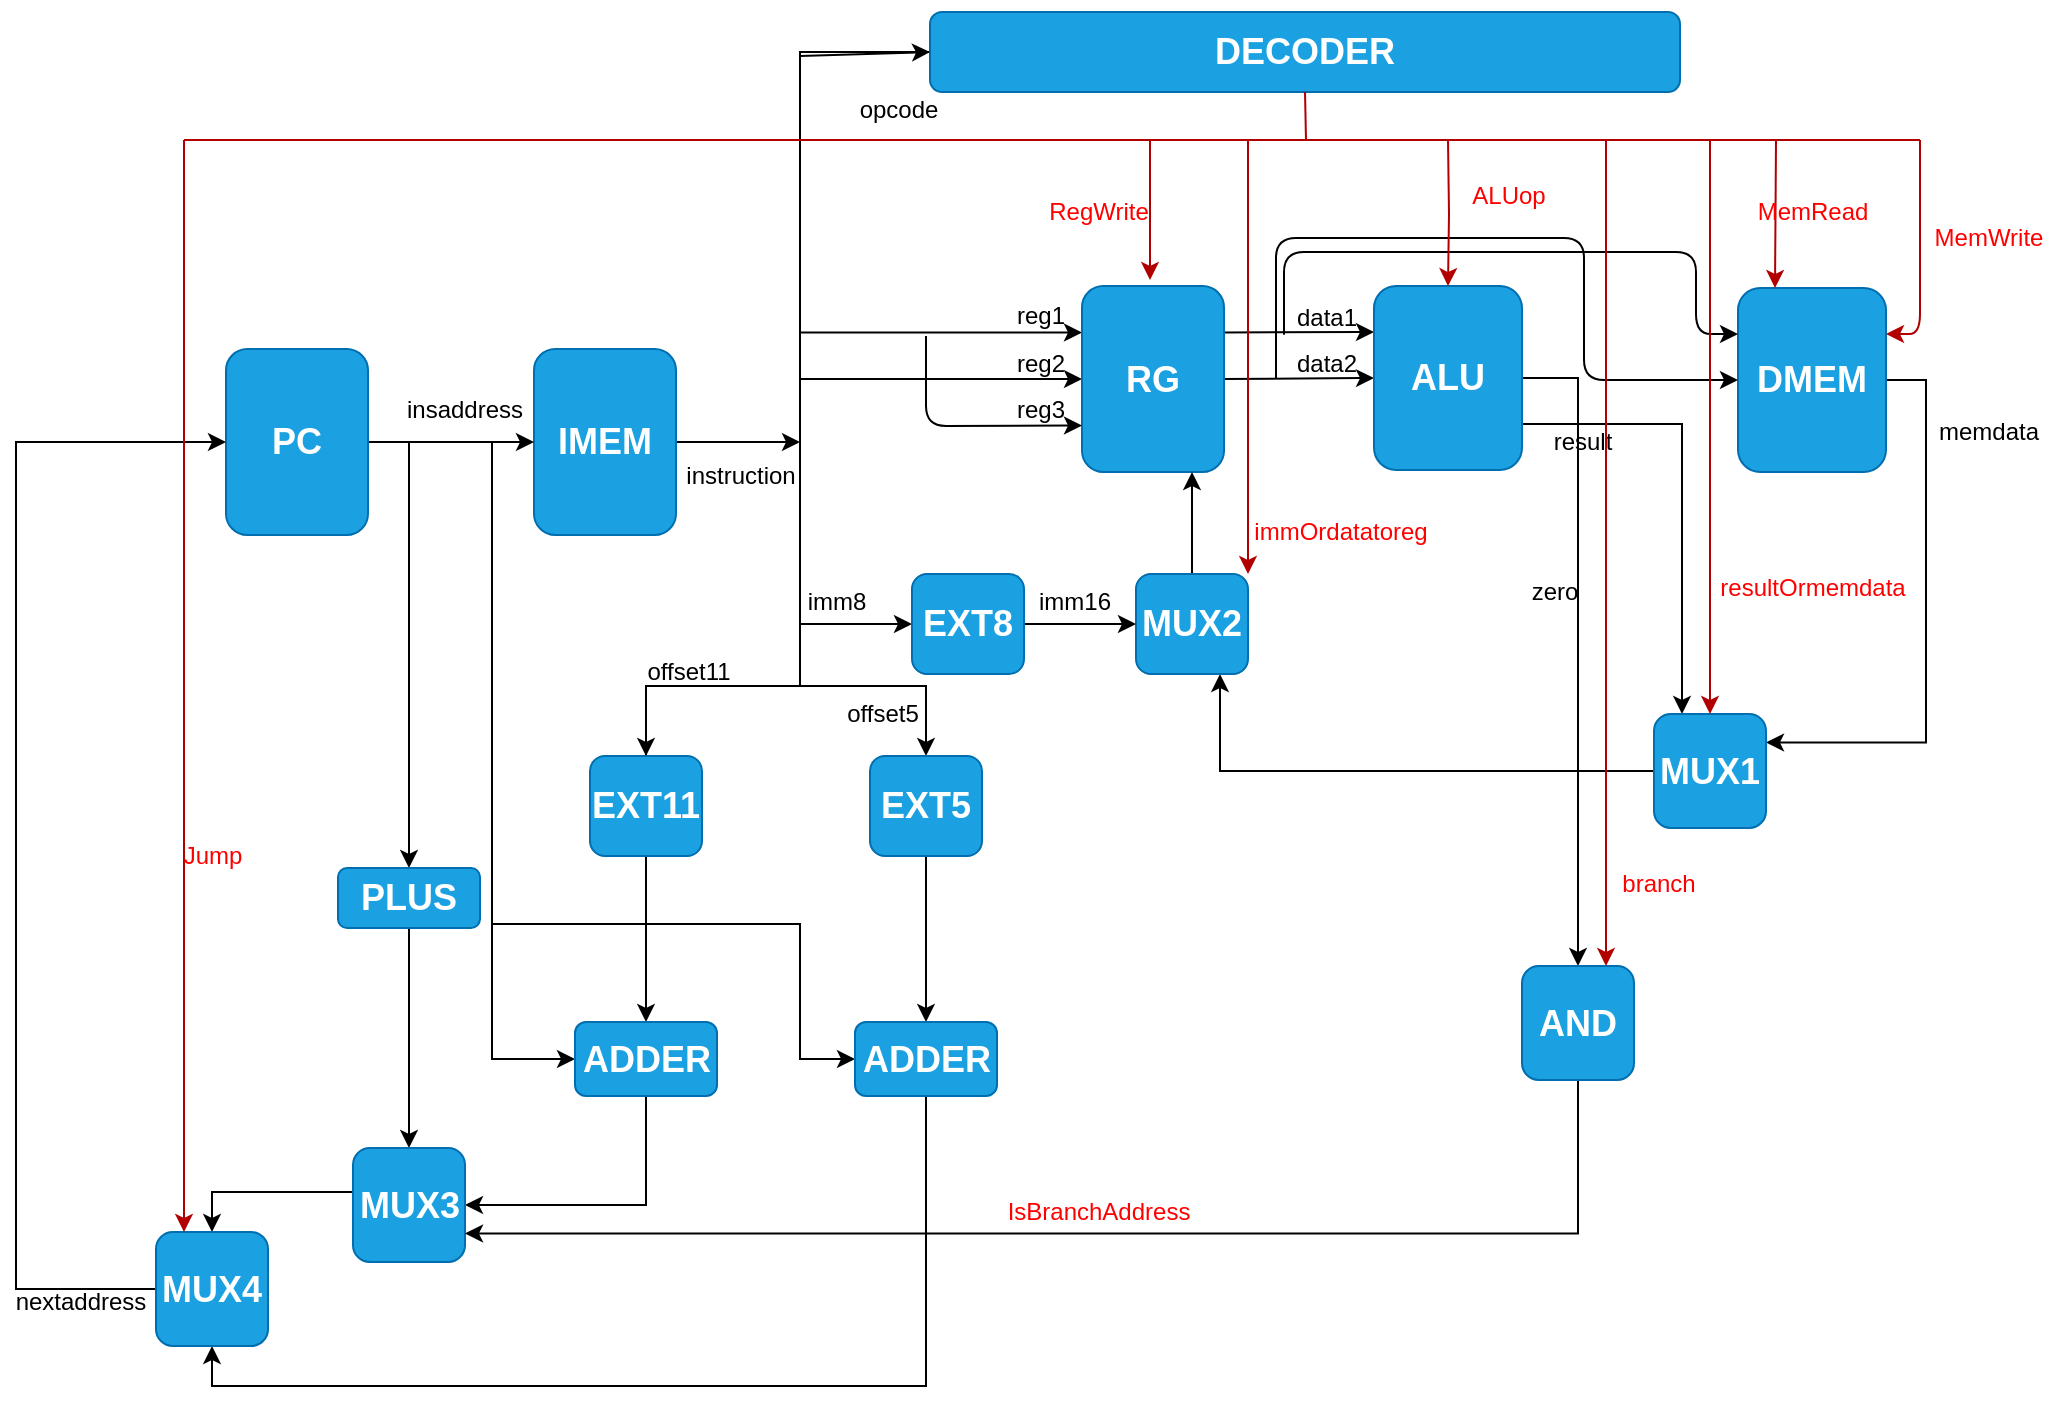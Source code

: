 <mxfile version="13.0.8" type="github"><diagram id="w9j4Qrmi3GFXLUWO1Cnn" name="Page-1"><mxGraphModel dx="1066" dy="548" grid="0" gridSize="7" guides="1" tooltips="1" connect="1" arrows="1" fold="1" page="1" pageScale="1" pageWidth="1654" pageHeight="2336" math="0" shadow="0"><root><mxCell id="0"/><mxCell id="1" parent="0"/><mxCell id="-mLP1lpM_K6Z4dACsgI3-29" style="edgeStyle=orthogonalEdgeStyle;rounded=0;orthogonalLoop=1;jettySize=auto;html=1;exitX=0;exitY=0.5;exitDx=0;exitDy=0;entryX=0;entryY=0.5;entryDx=0;entryDy=0;fontColor=#000000;" parent="1" source="-mLP1lpM_K6Z4dACsgI3-1" target="-mLP1lpM_K6Z4dACsgI3-4" edge="1"><mxGeometry relative="1" as="geometry"><Array as="points"><mxPoint x="644" y="40"/><mxPoint x="644" y="204"/></Array></mxGeometry></mxCell><mxCell id="-mLP1lpM_K6Z4dACsgI3-30" style="edgeStyle=orthogonalEdgeStyle;rounded=0;orthogonalLoop=1;jettySize=auto;html=1;exitX=0;exitY=0.5;exitDx=0;exitDy=0;entryX=0;entryY=0.25;entryDx=0;entryDy=0;fontColor=#000000;" parent="1" source="-mLP1lpM_K6Z4dACsgI3-1" target="-mLP1lpM_K6Z4dACsgI3-4" edge="1"><mxGeometry relative="1" as="geometry"><Array as="points"><mxPoint x="644" y="40"/><mxPoint x="644" y="180"/></Array></mxGeometry></mxCell><mxCell id="-mLP1lpM_K6Z4dACsgI3-48" style="edgeStyle=orthogonalEdgeStyle;rounded=0;orthogonalLoop=1;jettySize=auto;html=1;exitX=0;exitY=0.5;exitDx=0;exitDy=0;entryX=0;entryY=0.5;entryDx=0;entryDy=0;fontColor=#000000;" parent="1" source="-mLP1lpM_K6Z4dACsgI3-1" target="-mLP1lpM_K6Z4dACsgI3-47" edge="1"><mxGeometry relative="1" as="geometry"><Array as="points"><mxPoint x="644" y="40"/><mxPoint x="644" y="326"/></Array></mxGeometry></mxCell><mxCell id="-mLP1lpM_K6Z4dACsgI3-53" style="edgeStyle=orthogonalEdgeStyle;rounded=0;orthogonalLoop=1;jettySize=auto;html=1;exitX=0;exitY=0.5;exitDx=0;exitDy=0;entryX=0.5;entryY=0;entryDx=0;entryDy=0;fontColor=#000000;" parent="1" source="-mLP1lpM_K6Z4dACsgI3-1" target="-mLP1lpM_K6Z4dACsgI3-51" edge="1"><mxGeometry relative="1" as="geometry"><Array as="points"><mxPoint x="644" y="40"/><mxPoint x="644" y="357"/><mxPoint x="707" y="357"/></Array></mxGeometry></mxCell><mxCell id="-mLP1lpM_K6Z4dACsgI3-54" style="edgeStyle=orthogonalEdgeStyle;rounded=0;orthogonalLoop=1;jettySize=auto;html=1;exitX=0;exitY=0.5;exitDx=0;exitDy=0;entryX=0;entryY=0.5;entryDx=0;entryDy=0;fontColor=#000000;" parent="1" source="-mLP1lpM_K6Z4dACsgI3-1" target="-mLP1lpM_K6Z4dACsgI3-52" edge="1"><mxGeometry relative="1" as="geometry"><Array as="points"><mxPoint x="644" y="40"/><mxPoint x="644" y="357"/><mxPoint x="567" y="357"/><mxPoint x="567" y="417"/></Array></mxGeometry></mxCell><mxCell id="-mLP1lpM_K6Z4dACsgI3-1" value="&lt;h2&gt;DECODER&lt;/h2&gt;" style="rounded=1;whiteSpace=wrap;html=1;fillColor=#1ba1e2;strokeColor=#006EAF;fontColor=#ffffff;" parent="1" vertex="1"><mxGeometry x="709" y="20" width="375" height="40" as="geometry"/></mxCell><mxCell id="-mLP1lpM_K6Z4dACsgI3-24" style="edgeStyle=none;rounded=0;orthogonalLoop=1;jettySize=auto;html=1;exitX=1;exitY=0.25;exitDx=0;exitDy=0;entryX=0;entryY=0.25;entryDx=0;entryDy=0;fontColor=#000000;" parent="1" source="-mLP1lpM_K6Z4dACsgI3-4" target="-mLP1lpM_K6Z4dACsgI3-22" edge="1"><mxGeometry relative="1" as="geometry"/></mxCell><mxCell id="-mLP1lpM_K6Z4dACsgI3-25" style="edgeStyle=none;rounded=0;orthogonalLoop=1;jettySize=auto;html=1;exitX=1;exitY=0.5;exitDx=0;exitDy=0;entryX=0;entryY=0.5;entryDx=0;entryDy=0;fontColor=#000000;" parent="1" source="-mLP1lpM_K6Z4dACsgI3-4" target="-mLP1lpM_K6Z4dACsgI3-22" edge="1"><mxGeometry relative="1" as="geometry"/></mxCell><mxCell id="-mLP1lpM_K6Z4dACsgI3-4" value="&lt;h2&gt;&lt;b&gt;RG&lt;/b&gt;&lt;/h2&gt;" style="rounded=1;whiteSpace=wrap;html=1;fillColor=#1ba1e2;strokeColor=#006EAF;fontColor=#ffffff;" parent="1" vertex="1"><mxGeometry x="785" y="157" width="71" height="93" as="geometry"/></mxCell><mxCell id="-mLP1lpM_K6Z4dACsgI3-11" value="&lt;font color=&quot;#000000&quot;&gt;reg1&lt;/font&gt;" style="text;html=1;align=center;verticalAlign=middle;resizable=0;points=[];autosize=1;fontColor=#ffffff;" parent="1" vertex="1"><mxGeometry x="747" y="163" width="34" height="18" as="geometry"/></mxCell><mxCell id="-mLP1lpM_K6Z4dACsgI3-12" value="reg2" style="text;html=1;align=center;verticalAlign=middle;resizable=0;points=[];autosize=1;fontColor=#000000;" parent="1" vertex="1"><mxGeometry x="747" y="187" width="34" height="18" as="geometry"/></mxCell><mxCell id="-mLP1lpM_K6Z4dACsgI3-19" value="reg3" style="text;html=1;align=center;verticalAlign=middle;resizable=0;points=[];autosize=1;fontColor=#000000;" parent="1" vertex="1"><mxGeometry x="747" y="210" width="34" height="18" as="geometry"/></mxCell><mxCell id="-mLP1lpM_K6Z4dACsgI3-40" style="edgeStyle=orthogonalEdgeStyle;rounded=0;orthogonalLoop=1;jettySize=auto;html=1;exitX=1;exitY=0.75;exitDx=0;exitDy=0;entryX=0.25;entryY=0;entryDx=0;entryDy=0;fontColor=#000000;" parent="1" source="-mLP1lpM_K6Z4dACsgI3-22" target="-mLP1lpM_K6Z4dACsgI3-37" edge="1"><mxGeometry relative="1" as="geometry"/></mxCell><mxCell id="-mLP1lpM_K6Z4dACsgI3-113" style="edgeStyle=orthogonalEdgeStyle;rounded=0;orthogonalLoop=1;jettySize=auto;html=1;exitX=1;exitY=0.5;exitDx=0;exitDy=0;entryX=0.5;entryY=0;entryDx=0;entryDy=0;fontColor=#FF0000;" parent="1" source="-mLP1lpM_K6Z4dACsgI3-22" target="-mLP1lpM_K6Z4dACsgI3-112" edge="1"><mxGeometry relative="1" as="geometry"/></mxCell><mxCell id="-mLP1lpM_K6Z4dACsgI3-22" value="&lt;h2&gt;ALU&lt;/h2&gt;" style="rounded=1;whiteSpace=wrap;html=1;fillColor=#1ba1e2;strokeColor=#006EAF;fontColor=#ffffff;" parent="1" vertex="1"><mxGeometry x="931" y="157" width="74" height="92" as="geometry"/></mxCell><mxCell id="-mLP1lpM_K6Z4dACsgI3-26" value="data1" style="text;html=1;align=center;verticalAlign=middle;resizable=0;points=[];autosize=1;fontColor=#000000;" parent="1" vertex="1"><mxGeometry x="887" y="164" width="40" height="18" as="geometry"/></mxCell><mxCell id="-mLP1lpM_K6Z4dACsgI3-27" value="data2" style="text;html=1;align=center;verticalAlign=middle;resizable=0;points=[];autosize=1;fontColor=#000000;" parent="1" vertex="1"><mxGeometry x="887" y="187" width="40" height="18" as="geometry"/></mxCell><mxCell id="-mLP1lpM_K6Z4dACsgI3-42" style="edgeStyle=orthogonalEdgeStyle;rounded=0;orthogonalLoop=1;jettySize=auto;html=1;exitX=1;exitY=0.5;exitDx=0;exitDy=0;entryX=1;entryY=0.25;entryDx=0;entryDy=0;fontColor=#000000;" parent="1" source="-mLP1lpM_K6Z4dACsgI3-35" target="-mLP1lpM_K6Z4dACsgI3-37" edge="1"><mxGeometry relative="1" as="geometry"/></mxCell><mxCell id="-mLP1lpM_K6Z4dACsgI3-35" value="&lt;h2&gt;DMEM&lt;/h2&gt;" style="rounded=1;whiteSpace=wrap;html=1;fillColor=#1ba1e2;strokeColor=#006EAF;fontColor=#ffffff;" parent="1" vertex="1"><mxGeometry x="1113" y="158" width="74" height="92" as="geometry"/></mxCell><mxCell id="-mLP1lpM_K6Z4dACsgI3-36" value="" style="endArrow=classic;html=1;fontColor=#000000;exitX=-0.025;exitY=0.967;exitDx=0;exitDy=0;exitPerimeter=0;entryX=0;entryY=0.25;entryDx=0;entryDy=0;" parent="1" source="-mLP1lpM_K6Z4dACsgI3-26" target="-mLP1lpM_K6Z4dACsgI3-35" edge="1"><mxGeometry width="50" height="50" relative="1" as="geometry"><mxPoint x="861" y="211" as="sourcePoint"/><mxPoint x="1092" y="203" as="targetPoint"/><Array as="points"><mxPoint x="886" y="140"/><mxPoint x="1092" y="140"/><mxPoint x="1092" y="181"/></Array></mxGeometry></mxCell><mxCell id="-mLP1lpM_K6Z4dACsgI3-46" style="edgeStyle=orthogonalEdgeStyle;rounded=0;orthogonalLoop=1;jettySize=auto;html=1;exitX=0;exitY=0.5;exitDx=0;exitDy=0;entryX=0.75;entryY=1;entryDx=0;entryDy=0;fontColor=#000000;" parent="1" source="-mLP1lpM_K6Z4dACsgI3-37" target="-mLP1lpM_K6Z4dACsgI3-45" edge="1"><mxGeometry relative="1" as="geometry"/></mxCell><mxCell id="-mLP1lpM_K6Z4dACsgI3-37" value="&lt;h2&gt;MUX1&lt;/h2&gt;" style="rounded=1;whiteSpace=wrap;html=1;fillColor=#1ba1e2;strokeColor=#006EAF;fontColor=#ffffff;" parent="1" vertex="1"><mxGeometry x="1071" y="371" width="56" height="57" as="geometry"/></mxCell><mxCell id="-mLP1lpM_K6Z4dACsgI3-38" value="" style="endArrow=classic;html=1;fontColor=#000000;entryX=0;entryY=0.5;entryDx=0;entryDy=0;" parent="1" target="-mLP1lpM_K6Z4dACsgI3-35" edge="1"><mxGeometry width="50" height="50" relative="1" as="geometry"><mxPoint x="882" y="203" as="sourcePoint"/><mxPoint x="1036" y="203" as="targetPoint"/><Array as="points"><mxPoint x="882" y="133"/><mxPoint x="1036" y="133"/><mxPoint x="1036" y="204"/></Array></mxGeometry></mxCell><mxCell id="-mLP1lpM_K6Z4dACsgI3-43" value="result" style="text;html=1;align=center;verticalAlign=middle;resizable=0;points=[];autosize=1;fontColor=#000000;" parent="1" vertex="1"><mxGeometry x="1014" y="221" width="42" height="28" as="geometry"/></mxCell><mxCell id="-mLP1lpM_K6Z4dACsgI3-110" value="" style="edgeStyle=orthogonalEdgeStyle;rounded=0;orthogonalLoop=1;jettySize=auto;html=1;fontColor=#FF0000;entryX=0.5;entryY=0;entryDx=0;entryDy=0;fillColor=#e51400;strokeColor=#B20000;" parent="1" target="-mLP1lpM_K6Z4dACsgI3-22" edge="1"><mxGeometry relative="1" as="geometry"><mxPoint x="968" y="84" as="sourcePoint"/></mxGeometry></mxCell><mxCell id="-mLP1lpM_K6Z4dACsgI3-44" value="memdata" style="text;html=1;align=center;verticalAlign=middle;resizable=0;points=[];autosize=1;fontColor=#000000;" parent="1" vertex="1"><mxGeometry x="1206" y="216" width="63" height="28" as="geometry"/></mxCell><mxCell id="-mLP1lpM_K6Z4dACsgI3-50" style="edgeStyle=orthogonalEdgeStyle;rounded=0;orthogonalLoop=1;jettySize=auto;html=1;exitX=0.5;exitY=0;exitDx=0;exitDy=0;fontColor=#000000;" parent="1" source="-mLP1lpM_K6Z4dACsgI3-45" edge="1"><mxGeometry relative="1" as="geometry"><mxPoint x="840" y="250" as="targetPoint"/></mxGeometry></mxCell><mxCell id="-mLP1lpM_K6Z4dACsgI3-45" value="&lt;h2&gt;MUX2&lt;/h2&gt;" style="rounded=1;whiteSpace=wrap;html=1;fillColor=#1ba1e2;strokeColor=#006EAF;fontColor=#ffffff;" parent="1" vertex="1"><mxGeometry x="812" y="301" width="56" height="50" as="geometry"/></mxCell><mxCell id="-mLP1lpM_K6Z4dACsgI3-49" style="edgeStyle=orthogonalEdgeStyle;rounded=0;orthogonalLoop=1;jettySize=auto;html=1;exitX=1;exitY=0.5;exitDx=0;exitDy=0;entryX=0;entryY=0.5;entryDx=0;entryDy=0;fontColor=#000000;" parent="1" source="-mLP1lpM_K6Z4dACsgI3-47" target="-mLP1lpM_K6Z4dACsgI3-45" edge="1"><mxGeometry relative="1" as="geometry"/></mxCell><mxCell id="-mLP1lpM_K6Z4dACsgI3-47" value="&lt;h2&gt;EXT8&lt;/h2&gt;" style="rounded=1;whiteSpace=wrap;html=1;fillColor=#1ba1e2;strokeColor=#006EAF;fontColor=#ffffff;" parent="1" vertex="1"><mxGeometry x="700" y="301" width="56" height="50" as="geometry"/></mxCell><mxCell id="-mLP1lpM_K6Z4dACsgI3-66" style="edgeStyle=orthogonalEdgeStyle;rounded=0;orthogonalLoop=1;jettySize=auto;html=1;exitX=0.5;exitY=1;exitDx=0;exitDy=0;entryX=0.5;entryY=0;entryDx=0;entryDy=0;fontColor=#000000;" parent="1" source="-mLP1lpM_K6Z4dACsgI3-51" target="-mLP1lpM_K6Z4dACsgI3-62" edge="1"><mxGeometry relative="1" as="geometry"/></mxCell><mxCell id="-mLP1lpM_K6Z4dACsgI3-51" value="&lt;h2&gt;EXT5&lt;/h2&gt;" style="rounded=1;whiteSpace=wrap;html=1;fillColor=#1ba1e2;strokeColor=#006EAF;fontColor=#ffffff;" parent="1" vertex="1"><mxGeometry x="679" y="392" width="56" height="50" as="geometry"/></mxCell><mxCell id="-mLP1lpM_K6Z4dACsgI3-64" style="edgeStyle=orthogonalEdgeStyle;rounded=0;orthogonalLoop=1;jettySize=auto;html=1;exitX=0.5;exitY=1;exitDx=0;exitDy=0;fontColor=#000000;" parent="1" source="-mLP1lpM_K6Z4dACsgI3-52" target="-mLP1lpM_K6Z4dACsgI3-61" edge="1"><mxGeometry relative="1" as="geometry"/></mxCell><mxCell id="-mLP1lpM_K6Z4dACsgI3-52" value="&lt;h2&gt;EXT11&lt;/h2&gt;" style="rounded=1;whiteSpace=wrap;html=1;fillColor=#1ba1e2;strokeColor=#006EAF;fontColor=#ffffff;" parent="1" vertex="1"><mxGeometry x="539" y="392" width="56" height="50" as="geometry"/></mxCell><mxCell id="-mLP1lpM_K6Z4dACsgI3-58" style="edgeStyle=orthogonalEdgeStyle;rounded=0;orthogonalLoop=1;jettySize=auto;html=1;exitX=1;exitY=0.5;exitDx=0;exitDy=0;fontColor=#000000;" parent="1" source="-mLP1lpM_K6Z4dACsgI3-55" edge="1"><mxGeometry relative="1" as="geometry"><mxPoint x="644" y="235" as="targetPoint"/></mxGeometry></mxCell><mxCell id="-mLP1lpM_K6Z4dACsgI3-55" value="&lt;h2&gt;&lt;b&gt;IMEM&lt;/b&gt;&lt;/h2&gt;" style="rounded=1;whiteSpace=wrap;html=1;fillColor=#1ba1e2;strokeColor=#006EAF;fontColor=#ffffff;" parent="1" vertex="1"><mxGeometry x="511" y="188.5" width="71" height="93" as="geometry"/></mxCell><mxCell id="-mLP1lpM_K6Z4dACsgI3-57" style="edgeStyle=orthogonalEdgeStyle;rounded=0;orthogonalLoop=1;jettySize=auto;html=1;exitX=1;exitY=0.5;exitDx=0;exitDy=0;entryX=0;entryY=0.5;entryDx=0;entryDy=0;fontColor=#000000;" parent="1" source="-mLP1lpM_K6Z4dACsgI3-56" target="-mLP1lpM_K6Z4dACsgI3-55" edge="1"><mxGeometry relative="1" as="geometry"/></mxCell><mxCell id="-mLP1lpM_K6Z4dACsgI3-63" style="edgeStyle=orthogonalEdgeStyle;rounded=0;orthogonalLoop=1;jettySize=auto;html=1;exitX=1;exitY=0.5;exitDx=0;exitDy=0;fontColor=#000000;entryX=0;entryY=0.5;entryDx=0;entryDy=0;" parent="1" source="-mLP1lpM_K6Z4dACsgI3-56" target="-mLP1lpM_K6Z4dACsgI3-61" edge="1"><mxGeometry relative="1" as="geometry"><mxPoint x="469" y="553" as="targetPoint"/><Array as="points"><mxPoint x="490" y="235"/><mxPoint x="490" y="544"/></Array></mxGeometry></mxCell><mxCell id="-mLP1lpM_K6Z4dACsgI3-65" style="edgeStyle=orthogonalEdgeStyle;rounded=0;orthogonalLoop=1;jettySize=auto;html=1;exitX=1;exitY=0.5;exitDx=0;exitDy=0;fontColor=#000000;entryX=0;entryY=0.5;entryDx=0;entryDy=0;" parent="1" source="-mLP1lpM_K6Z4dACsgI3-56" target="-mLP1lpM_K6Z4dACsgI3-62" edge="1"><mxGeometry relative="1" as="geometry"><mxPoint x="644" y="546" as="targetPoint"/><Array as="points"><mxPoint x="490" y="235"/><mxPoint x="490" y="476"/><mxPoint x="644" y="476"/><mxPoint x="644" y="544"/></Array></mxGeometry></mxCell><mxCell id="-mLP1lpM_K6Z4dACsgI3-68" style="edgeStyle=orthogonalEdgeStyle;rounded=0;orthogonalLoop=1;jettySize=auto;html=1;exitX=1;exitY=0.5;exitDx=0;exitDy=0;fontColor=#000000;entryX=0.5;entryY=0;entryDx=0;entryDy=0;" parent="1" source="-mLP1lpM_K6Z4dACsgI3-56" target="-mLP1lpM_K6Z4dACsgI3-67" edge="1"><mxGeometry relative="1" as="geometry"><mxPoint x="476" y="235" as="targetPoint"/></mxGeometry></mxCell><mxCell id="-mLP1lpM_K6Z4dACsgI3-56" value="&lt;h2&gt;&lt;b&gt;PC&lt;/b&gt;&lt;/h2&gt;" style="rounded=1;whiteSpace=wrap;html=1;fillColor=#1ba1e2;strokeColor=#006EAF;fontColor=#ffffff;" parent="1" vertex="1"><mxGeometry x="357" y="188.5" width="71" height="93" as="geometry"/></mxCell><mxCell id="-mLP1lpM_K6Z4dACsgI3-59" style="edgeStyle=orthogonalEdgeStyle;rounded=0;orthogonalLoop=1;jettySize=auto;html=1;entryX=0.5;entryY=0;entryDx=0;entryDy=0;fontColor=#000000;" parent="1" target="-mLP1lpM_K6Z4dACsgI3-52" edge="1"><mxGeometry relative="1" as="geometry"><mxPoint x="567" y="357" as="sourcePoint"/></mxGeometry></mxCell><mxCell id="-mLP1lpM_K6Z4dACsgI3-71" style="edgeStyle=orthogonalEdgeStyle;rounded=0;orthogonalLoop=1;jettySize=auto;html=1;exitX=0.5;exitY=1;exitDx=0;exitDy=0;entryX=1;entryY=0.5;entryDx=0;entryDy=0;fontColor=#000000;" parent="1" source="-mLP1lpM_K6Z4dACsgI3-61" target="-mLP1lpM_K6Z4dACsgI3-69" edge="1"><mxGeometry relative="1" as="geometry"/></mxCell><mxCell id="-mLP1lpM_K6Z4dACsgI3-61" value="&lt;h2&gt;&lt;b&gt;ADDER&lt;/b&gt;&lt;/h2&gt;" style="rounded=1;whiteSpace=wrap;html=1;fillColor=#1ba1e2;strokeColor=#006EAF;fontColor=#ffffff;" parent="1" vertex="1"><mxGeometry x="531.5" y="525" width="71" height="37" as="geometry"/></mxCell><mxCell id="-mLP1lpM_K6Z4dACsgI3-78" style="edgeStyle=orthogonalEdgeStyle;rounded=0;orthogonalLoop=1;jettySize=auto;html=1;exitX=0.5;exitY=1;exitDx=0;exitDy=0;entryX=0.5;entryY=1;entryDx=0;entryDy=0;fontColor=#000000;" parent="1" source="-mLP1lpM_K6Z4dACsgI3-62" target="-mLP1lpM_K6Z4dACsgI3-76" edge="1"><mxGeometry relative="1" as="geometry"/></mxCell><mxCell id="-mLP1lpM_K6Z4dACsgI3-62" value="&lt;h2&gt;&lt;b&gt;ADDER&lt;/b&gt;&lt;/h2&gt;" style="rounded=1;whiteSpace=wrap;html=1;fillColor=#1ba1e2;strokeColor=#006EAF;fontColor=#ffffff;" parent="1" vertex="1"><mxGeometry x="671.5" y="525" width="71" height="37" as="geometry"/></mxCell><mxCell id="-mLP1lpM_K6Z4dACsgI3-70" style="edgeStyle=orthogonalEdgeStyle;rounded=0;orthogonalLoop=1;jettySize=auto;html=1;exitX=0.5;exitY=1;exitDx=0;exitDy=0;entryX=0.5;entryY=0;entryDx=0;entryDy=0;fontColor=#000000;" parent="1" source="-mLP1lpM_K6Z4dACsgI3-67" target="-mLP1lpM_K6Z4dACsgI3-69" edge="1"><mxGeometry relative="1" as="geometry"/></mxCell><mxCell id="-mLP1lpM_K6Z4dACsgI3-67" value="&lt;h2&gt;&lt;b&gt;PLUS&lt;/b&gt;&lt;/h2&gt;" style="rounded=1;whiteSpace=wrap;html=1;fillColor=#1ba1e2;strokeColor=#006EAF;fontColor=#ffffff;" parent="1" vertex="1"><mxGeometry x="413" y="448" width="71" height="30" as="geometry"/></mxCell><mxCell id="-mLP1lpM_K6Z4dACsgI3-77" style="edgeStyle=orthogonalEdgeStyle;rounded=0;orthogonalLoop=1;jettySize=auto;html=1;exitX=0;exitY=0.5;exitDx=0;exitDy=0;entryX=0.5;entryY=0;entryDx=0;entryDy=0;fontColor=#000000;" parent="1" source="-mLP1lpM_K6Z4dACsgI3-69" target="-mLP1lpM_K6Z4dACsgI3-76" edge="1"><mxGeometry relative="1" as="geometry"><Array as="points"><mxPoint x="421" y="610"/><mxPoint x="350" y="610"/></Array></mxGeometry></mxCell><mxCell id="-mLP1lpM_K6Z4dACsgI3-69" value="&lt;h2&gt;MUX3&lt;/h2&gt;" style="rounded=1;whiteSpace=wrap;html=1;fillColor=#1ba1e2;strokeColor=#006EAF;fontColor=#ffffff;" parent="1" vertex="1"><mxGeometry x="420.5" y="588" width="56" height="57" as="geometry"/></mxCell><mxCell id="-mLP1lpM_K6Z4dACsgI3-72" value="imm8" style="text;html=1;align=center;verticalAlign=middle;resizable=0;points=[];autosize=1;fontColor=#000000;" parent="1" vertex="1"><mxGeometry x="641" y="301" width="42" height="28" as="geometry"/></mxCell><mxCell id="-mLP1lpM_K6Z4dACsgI3-73" value="offset11" style="text;html=1;align=center;verticalAlign=middle;resizable=0;points=[];autosize=1;fontColor=#000000;" parent="1" vertex="1"><mxGeometry x="560" y="336" width="56" height="28" as="geometry"/></mxCell><mxCell id="-mLP1lpM_K6Z4dACsgI3-74" value="offset5" style="text;html=1;align=center;verticalAlign=middle;resizable=0;points=[];autosize=1;fontColor=#000000;" parent="1" vertex="1"><mxGeometry x="660" y="357" width="49" height="28" as="geometry"/></mxCell><mxCell id="-mLP1lpM_K6Z4dACsgI3-79" style="edgeStyle=orthogonalEdgeStyle;rounded=0;orthogonalLoop=1;jettySize=auto;html=1;exitX=0;exitY=0.5;exitDx=0;exitDy=0;entryX=0;entryY=0.5;entryDx=0;entryDy=0;fontColor=#000000;" parent="1" source="-mLP1lpM_K6Z4dACsgI3-76" target="-mLP1lpM_K6Z4dACsgI3-56" edge="1"><mxGeometry relative="1" as="geometry"><Array as="points"><mxPoint x="252" y="659"/><mxPoint x="252" y="235"/></Array></mxGeometry></mxCell><mxCell id="-mLP1lpM_K6Z4dACsgI3-76" value="&lt;h2&gt;MUX4&lt;/h2&gt;" style="rounded=1;whiteSpace=wrap;html=1;fillColor=#1ba1e2;strokeColor=#006EAF;fontColor=#ffffff;" parent="1" vertex="1"><mxGeometry x="322" y="630" width="56" height="57" as="geometry"/></mxCell><mxCell id="-mLP1lpM_K6Z4dACsgI3-80" value="nextaddress" style="text;html=1;align=center;verticalAlign=middle;resizable=0;points=[];autosize=1;fontColor=#000000;" parent="1" vertex="1"><mxGeometry x="245" y="651" width="77" height="28" as="geometry"/></mxCell><mxCell id="-mLP1lpM_K6Z4dACsgI3-84" value="" style="endArrow=classic;html=1;fontColor=#000000;entryX=0;entryY=0.75;entryDx=0;entryDy=0;" parent="1" target="-mLP1lpM_K6Z4dACsgI3-4" edge="1"><mxGeometry width="50" height="50" relative="1" as="geometry"><mxPoint x="707" y="182" as="sourcePoint"/><mxPoint x="792" y="399" as="targetPoint"/><Array as="points"><mxPoint x="707" y="227"/></Array></mxGeometry></mxCell><mxCell id="-mLP1lpM_K6Z4dACsgI3-85" value="" style="endArrow=classic;html=1;fontColor=#000000;entryX=0;entryY=0.5;entryDx=0;entryDy=0;" parent="1" target="-mLP1lpM_K6Z4dACsgI3-1" edge="1"><mxGeometry width="50" height="50" relative="1" as="geometry"><mxPoint x="644" y="42" as="sourcePoint"/><mxPoint x="792" y="399" as="targetPoint"/></mxGeometry></mxCell><mxCell id="-mLP1lpM_K6Z4dACsgI3-86" value="opcode" style="text;html=1;align=center;verticalAlign=middle;resizable=0;points=[];autosize=1;fontColor=#000000;" parent="1" vertex="1"><mxGeometry x="668" y="55" width="49" height="28" as="geometry"/></mxCell><mxCell id="-mLP1lpM_K6Z4dACsgI3-88" value="instruction" style="text;html=1;align=center;verticalAlign=middle;resizable=0;points=[];autosize=1;fontColor=#000000;" parent="1" vertex="1"><mxGeometry x="582" y="238" width="63" height="28" as="geometry"/></mxCell><mxCell id="-mLP1lpM_K6Z4dACsgI3-89" value="insaddress" style="text;html=1;align=center;verticalAlign=middle;resizable=0;points=[];autosize=1;fontColor=#000000;" parent="1" vertex="1"><mxGeometry x="441" y="205" width="70" height="28" as="geometry"/></mxCell><mxCell id="-mLP1lpM_K6Z4dACsgI3-91" value="imm16" style="text;html=1;align=center;verticalAlign=middle;resizable=0;points=[];autosize=1;fontColor=#000000;" parent="1" vertex="1"><mxGeometry x="756" y="301" width="49" height="28" as="geometry"/></mxCell><mxCell id="-mLP1lpM_K6Z4dACsgI3-93" value="" style="endArrow=none;html=1;fontColor=#000000;entryX=0.5;entryY=1;entryDx=0;entryDy=0;fillColor=#e51400;strokeColor=#B20000;" parent="1" target="-mLP1lpM_K6Z4dACsgI3-1" edge="1"><mxGeometry width="50" height="50" relative="1" as="geometry"><mxPoint x="897" y="84" as="sourcePoint"/><mxPoint x="792" y="112" as="targetPoint"/></mxGeometry></mxCell><mxCell id="-mLP1lpM_K6Z4dACsgI3-94" value="" style="endArrow=none;html=1;fontColor=#000000;fillColor=#e51400;strokeColor=#B20000;" parent="1" edge="1"><mxGeometry width="50" height="50" relative="1" as="geometry"><mxPoint x="336" y="84" as="sourcePoint"/><mxPoint x="1204" y="84" as="targetPoint"/></mxGeometry></mxCell><mxCell id="-mLP1lpM_K6Z4dACsgI3-95" value="" style="endArrow=classic;html=1;fontColor=#000000;fillColor=#e51400;strokeColor=#B20000;" parent="1" edge="1"><mxGeometry width="50" height="50" relative="1" as="geometry"><mxPoint x="819" y="84" as="sourcePoint"/><mxPoint x="819" y="154" as="targetPoint"/></mxGeometry></mxCell><mxCell id="-mLP1lpM_K6Z4dACsgI3-96" value="RegWrite" style="text;html=1;align=center;verticalAlign=middle;resizable=0;points=[];autosize=1;fontColor=#FF0000;fillColor=none;strokeColor=none;" parent="1" vertex="1"><mxGeometry x="761" y="106" width="63" height="28" as="geometry"/></mxCell><mxCell id="-mLP1lpM_K6Z4dACsgI3-97" value="" style="endArrow=classic;html=1;fontColor=#FF0000;entryX=0.25;entryY=0;entryDx=0;entryDy=0;fillColor=#e51400;strokeColor=#B20000;" parent="1" target="-mLP1lpM_K6Z4dACsgI3-76" edge="1"><mxGeometry width="50" height="50" relative="1" as="geometry"><mxPoint x="336" y="84" as="sourcePoint"/><mxPoint x="792" y="399" as="targetPoint"/></mxGeometry></mxCell><mxCell id="-mLP1lpM_K6Z4dACsgI3-98" value="Jump" style="text;html=1;align=center;verticalAlign=middle;resizable=0;points=[];autosize=1;fontColor=#FF0000;fillColor=none;strokeColor=none;" parent="1" vertex="1"><mxGeometry x="329" y="428" width="42" height="28" as="geometry"/></mxCell><mxCell id="-mLP1lpM_K6Z4dACsgI3-101" value="" style="endArrow=classic;html=1;fontColor=#FF0000;entryX=1;entryY=0;entryDx=0;entryDy=0;fillColor=#e51400;strokeColor=#B20000;" parent="1" target="-mLP1lpM_K6Z4dACsgI3-45" edge="1"><mxGeometry width="50" height="50" relative="1" as="geometry"><mxPoint x="868" y="84" as="sourcePoint"/><mxPoint x="792" y="399" as="targetPoint"/></mxGeometry></mxCell><mxCell id="-mLP1lpM_K6Z4dACsgI3-102" value="immOrdatatoreg" style="text;html=1;align=center;verticalAlign=middle;resizable=0;points=[];autosize=1;fontColor=#FF0000;fillColor=none;strokeColor=none;" parent="1" vertex="1"><mxGeometry x="865" y="266" width="98" height="28" as="geometry"/></mxCell><mxCell id="-mLP1lpM_K6Z4dACsgI3-103" value="" style="endArrow=classic;html=1;fontColor=#FF0000;entryX=0.5;entryY=0;entryDx=0;entryDy=0;fillColor=#e51400;strokeColor=#B20000;" parent="1" target="-mLP1lpM_K6Z4dACsgI3-37" edge="1"><mxGeometry width="50" height="50" relative="1" as="geometry"><mxPoint x="1099" y="84" as="sourcePoint"/><mxPoint x="792" y="399" as="targetPoint"/></mxGeometry></mxCell><mxCell id="-mLP1lpM_K6Z4dACsgI3-104" value="resultOrmemdata" style="text;html=1;align=center;verticalAlign=middle;resizable=0;points=[];autosize=1;fontColor=#FF0000;fillColor=none;strokeColor=none;" parent="1" vertex="1"><mxGeometry x="1097.5" y="294" width="105" height="28" as="geometry"/></mxCell><mxCell id="-mLP1lpM_K6Z4dACsgI3-105" value="" style="endArrow=classic;html=1;fontColor=#FF0000;entryX=0.25;entryY=0;entryDx=0;entryDy=0;fillColor=#e51400;strokeColor=#B20000;" parent="1" target="-mLP1lpM_K6Z4dACsgI3-35" edge="1"><mxGeometry width="50" height="50" relative="1" as="geometry"><mxPoint x="1132" y="84" as="sourcePoint"/><mxPoint x="792" y="399" as="targetPoint"/></mxGeometry></mxCell><mxCell id="-mLP1lpM_K6Z4dACsgI3-106" value="" style="endArrow=classic;html=1;fontColor=#FF0000;entryX=1;entryY=0.25;entryDx=0;entryDy=0;fillColor=#e51400;strokeColor=#B20000;" parent="1" target="-mLP1lpM_K6Z4dACsgI3-35" edge="1"><mxGeometry width="50" height="50" relative="1" as="geometry"><mxPoint x="1204" y="84" as="sourcePoint"/><mxPoint x="792" y="399" as="targetPoint"/><Array as="points"><mxPoint x="1204" y="181"/></Array></mxGeometry></mxCell><mxCell id="-mLP1lpM_K6Z4dACsgI3-107" value="MemWrite" style="text;html=1;align=center;verticalAlign=middle;resizable=0;points=[];autosize=1;fontColor=#FF0000;fillColor=none;strokeColor=none;" parent="1" vertex="1"><mxGeometry x="1206" y="119" width="63" height="28" as="geometry"/></mxCell><mxCell id="-mLP1lpM_K6Z4dACsgI3-108" value="MemRead" style="text;html=1;align=center;verticalAlign=middle;resizable=0;points=[];autosize=1;fontColor=#FF0000;fillColor=none;strokeColor=none;" parent="1" vertex="1"><mxGeometry x="1118.5" y="106" width="63" height="28" as="geometry"/></mxCell><mxCell id="-mLP1lpM_K6Z4dACsgI3-111" value="ALUop" style="text;html=1;align=center;verticalAlign=middle;resizable=0;points=[];autosize=1;fontColor=#FF0000;fillColor=none;strokeColor=none;" parent="1" vertex="1"><mxGeometry x="973" y="98" width="49" height="28" as="geometry"/></mxCell><mxCell id="-mLP1lpM_K6Z4dACsgI3-117" style="edgeStyle=orthogonalEdgeStyle;rounded=0;orthogonalLoop=1;jettySize=auto;html=1;exitX=0.5;exitY=1;exitDx=0;exitDy=0;entryX=1;entryY=0.75;entryDx=0;entryDy=0;fontColor=#FF0000;" parent="1" source="-mLP1lpM_K6Z4dACsgI3-112" target="-mLP1lpM_K6Z4dACsgI3-69" edge="1"><mxGeometry relative="1" as="geometry"/></mxCell><mxCell id="-mLP1lpM_K6Z4dACsgI3-112" value="&lt;h2&gt;AND&lt;/h2&gt;" style="rounded=1;whiteSpace=wrap;html=1;fillColor=#1ba1e2;strokeColor=#006EAF;fontColor=#ffffff;" parent="1" vertex="1"><mxGeometry x="1005" y="497" width="56" height="57" as="geometry"/></mxCell><mxCell id="-mLP1lpM_K6Z4dACsgI3-114" value="&lt;font color=&quot;#000000&quot;&gt;zero&lt;/font&gt;" style="text;html=1;align=center;verticalAlign=middle;resizable=0;points=[];autosize=1;fontColor=#FF0000;" parent="1" vertex="1"><mxGeometry x="1003" y="296" width="35" height="28" as="geometry"/></mxCell><mxCell id="-mLP1lpM_K6Z4dACsgI3-115" value="" style="endArrow=classic;html=1;fontColor=#FF0000;entryX=0.75;entryY=0;entryDx=0;entryDy=0;fillColor=#e51400;strokeColor=#B20000;" parent="1" target="-mLP1lpM_K6Z4dACsgI3-112" edge="1"><mxGeometry width="50" height="50" relative="1" as="geometry"><mxPoint x="1047" y="84" as="sourcePoint"/><mxPoint x="792" y="399" as="targetPoint"/></mxGeometry></mxCell><mxCell id="-mLP1lpM_K6Z4dACsgI3-116" value="branch" style="text;html=1;align=center;verticalAlign=middle;resizable=0;points=[];autosize=1;fontColor=#FF0000;" parent="1" vertex="1"><mxGeometry x="1048.5" y="442" width="49" height="28" as="geometry"/></mxCell><mxCell id="-mLP1lpM_K6Z4dACsgI3-118" value="IsBranchAddress" style="text;html=1;align=center;verticalAlign=middle;resizable=0;points=[];autosize=1;fontColor=#FF0000;" parent="1" vertex="1"><mxGeometry x="740" y="606" width="105" height="28" as="geometry"/></mxCell></root></mxGraphModel></diagram></mxfile>